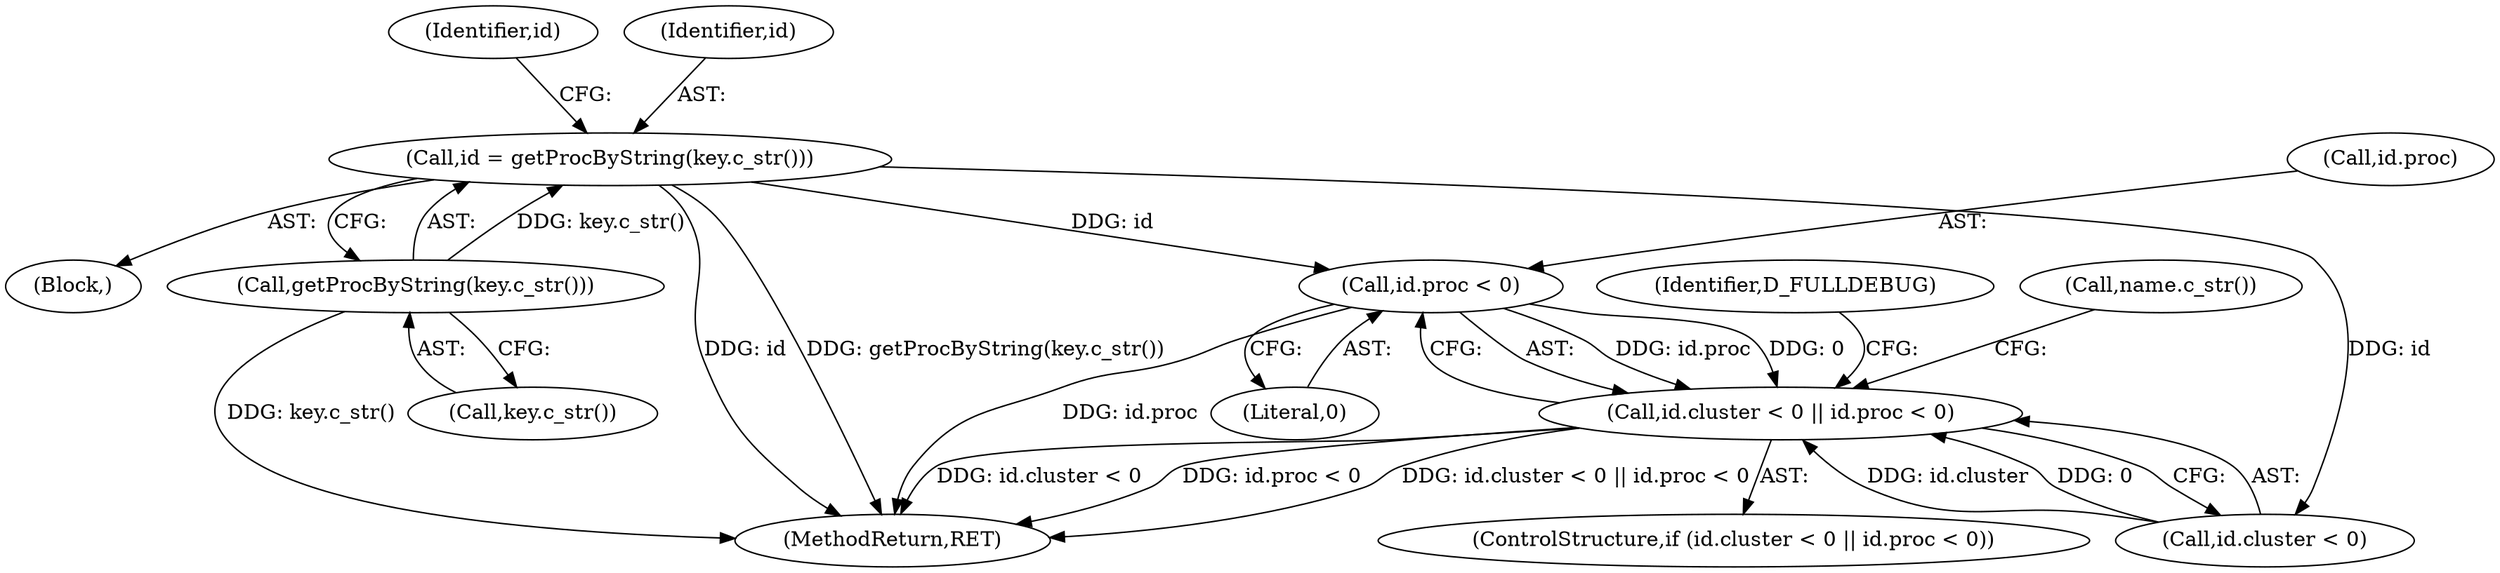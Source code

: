 digraph "1_htcondor_8f9b304c4f6c0a98dafa61b2c0e4beb3b70e4c84_4@del" {
"1000118" [label="(Call,id.proc < 0)"];
"1000107" [label="(Call,id = getProcByString(key.c_str()))"];
"1000109" [label="(Call,getProcByString(key.c_str()))"];
"1000112" [label="(Call,id.cluster < 0 || id.proc < 0)"];
"1000115" [label="(Identifier,id)"];
"1000105" [label="(Block,)"];
"1000125" [label="(Identifier,D_FULLDEBUG)"];
"1000111" [label="(ControlStructure,if (id.cluster < 0 || id.proc < 0))"];
"1000107" [label="(Call,id = getProcByString(key.c_str()))"];
"1000118" [label="(Call,id.proc < 0)"];
"1000119" [label="(Call,id.proc)"];
"1000108" [label="(Identifier,id)"];
"1000122" [label="(Literal,0)"];
"1000113" [label="(Call,id.cluster < 0)"];
"1000109" [label="(Call,getProcByString(key.c_str()))"];
"1000112" [label="(Call,id.cluster < 0 || id.proc < 0)"];
"1000110" [label="(Call,key.c_str())"];
"1000135" [label="(Call,name.c_str())"];
"1000175" [label="(MethodReturn,RET)"];
"1000118" -> "1000112"  [label="AST: "];
"1000118" -> "1000122"  [label="CFG: "];
"1000119" -> "1000118"  [label="AST: "];
"1000122" -> "1000118"  [label="AST: "];
"1000112" -> "1000118"  [label="CFG: "];
"1000118" -> "1000175"  [label="DDG: id.proc"];
"1000118" -> "1000112"  [label="DDG: id.proc"];
"1000118" -> "1000112"  [label="DDG: 0"];
"1000107" -> "1000118"  [label="DDG: id"];
"1000107" -> "1000105"  [label="AST: "];
"1000107" -> "1000109"  [label="CFG: "];
"1000108" -> "1000107"  [label="AST: "];
"1000109" -> "1000107"  [label="AST: "];
"1000115" -> "1000107"  [label="CFG: "];
"1000107" -> "1000175"  [label="DDG: id"];
"1000107" -> "1000175"  [label="DDG: getProcByString(key.c_str())"];
"1000109" -> "1000107"  [label="DDG: key.c_str()"];
"1000107" -> "1000113"  [label="DDG: id"];
"1000109" -> "1000110"  [label="CFG: "];
"1000110" -> "1000109"  [label="AST: "];
"1000109" -> "1000175"  [label="DDG: key.c_str()"];
"1000112" -> "1000111"  [label="AST: "];
"1000112" -> "1000113"  [label="CFG: "];
"1000113" -> "1000112"  [label="AST: "];
"1000125" -> "1000112"  [label="CFG: "];
"1000135" -> "1000112"  [label="CFG: "];
"1000112" -> "1000175"  [label="DDG: id.proc < 0"];
"1000112" -> "1000175"  [label="DDG: id.cluster < 0 || id.proc < 0"];
"1000112" -> "1000175"  [label="DDG: id.cluster < 0"];
"1000113" -> "1000112"  [label="DDG: id.cluster"];
"1000113" -> "1000112"  [label="DDG: 0"];
}
